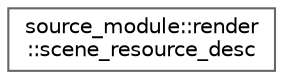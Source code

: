 digraph "类继承关系图"
{
 // LATEX_PDF_SIZE
  bgcolor="transparent";
  edge [fontname=Helvetica,fontsize=10,labelfontname=Helvetica,labelfontsize=10];
  node [fontname=Helvetica,fontsize=10,shape=box,height=0.2,width=0.4];
  rankdir="LR";
  Node0 [id="Node000000",label="source_module::render\l::scene_resource_desc",height=0.2,width=0.4,color="grey40", fillcolor="white", style="filled",URL="$structsource__module_1_1render_1_1scene__resource__desc.html",tooltip=" "];
}
